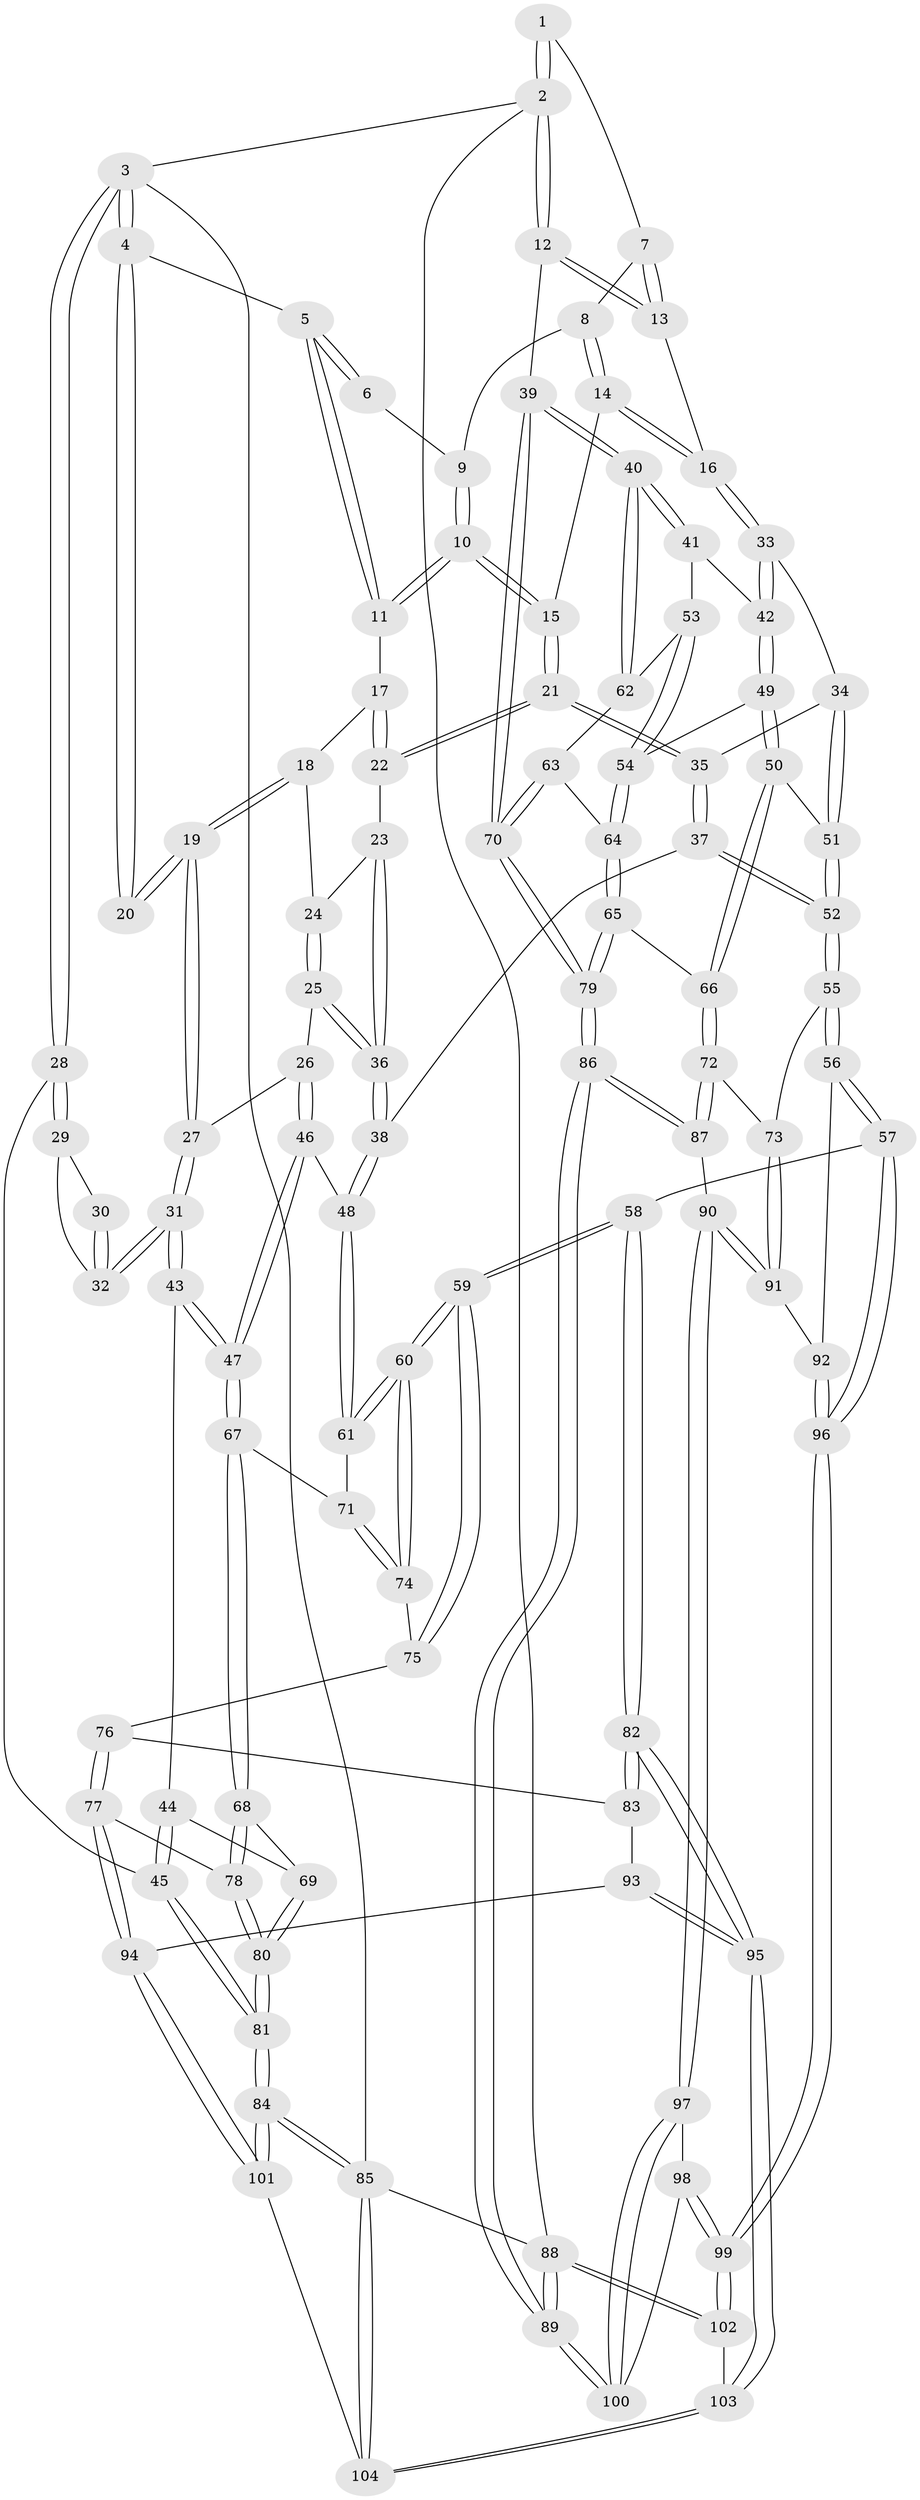 // coarse degree distribution, {4: 0.36585365853658536, 3: 0.1951219512195122, 2: 0.07317073170731707, 11: 0.024390243902439025, 6: 0.12195121951219512, 5: 0.17073170731707318, 7: 0.04878048780487805}
// Generated by graph-tools (version 1.1) at 2025/04/03/04/25 22:04:26]
// undirected, 104 vertices, 257 edges
graph export_dot {
graph [start="1"]
  node [color=gray90,style=filled];
  1 [pos="+0.9424139037504606+0"];
  2 [pos="+1+0"];
  3 [pos="+0+0"];
  4 [pos="+0.20841602157467082+0"];
  5 [pos="+0.4823300015794789+0"];
  6 [pos="+0.7295740369273237+0"];
  7 [pos="+0.8960700251784051+0.05512918653611953"];
  8 [pos="+0.8210703154486012+0.059873908224166945"];
  9 [pos="+0.7809965341740217+0"];
  10 [pos="+0.687067967086923+0.12054138105080614"];
  11 [pos="+0.5074811792136272+0"];
  12 [pos="+1+0.15505829879350244"];
  13 [pos="+1+0.1843324989888671"];
  14 [pos="+0.7712758295995739+0.16031979909276428"];
  15 [pos="+0.7156691952649951+0.1649786526591266"];
  16 [pos="+0.9143531135975902+0.24419065441342785"];
  17 [pos="+0.49522554226451415+0.02008839214547478"];
  18 [pos="+0.3873122773389991+0.16256633401930934"];
  19 [pos="+0.2879381641215365+0.1795993193719964"];
  20 [pos="+0.26007393345323143+0.14833530486434596"];
  21 [pos="+0.6693627174256178+0.23907602040159776"];
  22 [pos="+0.5250399553380808+0.19009110695307344"];
  23 [pos="+0.4852167191847314+0.25361663369368104"];
  24 [pos="+0.39295027174828645+0.17510103971982735"];
  25 [pos="+0.38197307062067853+0.31535191824635944"];
  26 [pos="+0.3717083362895159+0.318059540875834"];
  27 [pos="+0.29939433414214517+0.28122015295330083"];
  28 [pos="+0+0"];
  29 [pos="+0.024025349991251468+0.19093174030338056"];
  30 [pos="+0.24251342665383596+0.1581848311783135"];
  31 [pos="+0.16470405150123887+0.3495925057588679"];
  32 [pos="+0.13338716295931058+0.2959725259549441"];
  33 [pos="+0.8485731717983119+0.37410831731773353"];
  34 [pos="+0.7436148723637396+0.39133082882202536"];
  35 [pos="+0.6690567258614464+0.3805457715893754"];
  36 [pos="+0.46952697093809026+0.31182034524055063"];
  37 [pos="+0.6081076147079929+0.4204321001358149"];
  38 [pos="+0.5790404039832052+0.4246056593203046"];
  39 [pos="+1+0.4803438119169191"];
  40 [pos="+1+0.48061876525337544"];
  41 [pos="+0.9964510203414638+0.4742907778473485"];
  42 [pos="+0.9046700108190168+0.44597793437951033"];
  43 [pos="+0.1517634776118853+0.44395506128488466"];
  44 [pos="+0.08878919527304864+0.47076202947277607"];
  45 [pos="+0+0.5021315605519105"];
  46 [pos="+0.3473758916571369+0.41446435837785095"];
  47 [pos="+0.25167260658930385+0.5066937883853619"];
  48 [pos="+0.5149409749324836+0.49501671420286664"];
  49 [pos="+0.8671093369032244+0.5323159769738245"];
  50 [pos="+0.844470424605865+0.5598746123662256"];
  51 [pos="+0.7878754254090804+0.5700067148861421"];
  52 [pos="+0.716288201006926+0.6387561445438215"];
  53 [pos="+0.9476378476183658+0.5663204917982294"];
  54 [pos="+0.935225585644458+0.5799064064804332"];
  55 [pos="+0.7080743006105329+0.6828776424350815"];
  56 [pos="+0.6748082168026212+0.721272472253996"];
  57 [pos="+0.5988667934640524+0.7495603219286456"];
  58 [pos="+0.5602033769825437+0.7525964964818569"];
  59 [pos="+0.5226700232548314+0.6788757944010666"];
  60 [pos="+0.5146362291095444+0.6497939598199118"];
  61 [pos="+0.511188660678919+0.5028326722003119"];
  62 [pos="+0.9737190694815718+0.5866980302993593"];
  63 [pos="+0.9707752093705898+0.5976416620671821"];
  64 [pos="+0.9295443414290885+0.635514097149212"];
  65 [pos="+0.9261778289770765+0.645387544649126"];
  66 [pos="+0.9036632834073215+0.6584501763601502"];
  67 [pos="+0.2771405859483314+0.5557146794892446"];
  68 [pos="+0.23480033714147142+0.6120656899499393"];
  69 [pos="+0.12110139495954331+0.6457904020786418"];
  70 [pos="+1+0.6338401296148648"];
  71 [pos="+0.28579163543393066+0.5602239669327518"];
  72 [pos="+0.8895908285790719+0.6863469970854098"];
  73 [pos="+0.8582209726177854+0.6971390478342915"];
  74 [pos="+0.3017713606547533+0.5821562862535308"];
  75 [pos="+0.33360470760920824+0.6637108387018342"];
  76 [pos="+0.3335597459786953+0.6651947168625203"];
  77 [pos="+0.2580551162047293+0.8099428794651661"];
  78 [pos="+0.19951155627287284+0.7941744738885245"];
  79 [pos="+1+0.679665461274408"];
  80 [pos="+0.0016575783599764853+0.8265988964672559"];
  81 [pos="+0+0.9177717450251821"];
  82 [pos="+0.5532033252245182+0.7604904788184201"];
  83 [pos="+0.423318489138448+0.7813286242723702"];
  84 [pos="+0+1"];
  85 [pos="+0+1"];
  86 [pos="+1+0.8690059434178624"];
  87 [pos="+0.9736679532775949+0.7860945536643152"];
  88 [pos="+1+1"];
  89 [pos="+1+0.9450054262053181"];
  90 [pos="+0.8578919529809916+0.8438449707959652"];
  91 [pos="+0.8457984465666348+0.836739135958159"];
  92 [pos="+0.7836525159697735+0.8300173624065467"];
  93 [pos="+0.3739433044130061+0.8069271482490719"];
  94 [pos="+0.2727135400043154+0.8204475909486542"];
  95 [pos="+0.47875581709820586+1"];
  96 [pos="+0.7253253584440511+0.9740579104371618"];
  97 [pos="+0.8784121102362099+0.9196239359929247"];
  98 [pos="+0.8335654338052341+0.9931772922391493"];
  99 [pos="+0.7341308513735967+1"];
  100 [pos="+1+0.9434524376354382"];
  101 [pos="+0.29253710592584165+0.9184123452790499"];
  102 [pos="+0.7107521360403962+1"];
  103 [pos="+0.47676877728312267+1"];
  104 [pos="+0.46321470504088763+1"];
  1 -- 2;
  1 -- 2;
  1 -- 7;
  2 -- 3;
  2 -- 12;
  2 -- 12;
  2 -- 88;
  3 -- 4;
  3 -- 4;
  3 -- 28;
  3 -- 28;
  3 -- 85;
  4 -- 5;
  4 -- 20;
  4 -- 20;
  5 -- 6;
  5 -- 6;
  5 -- 11;
  5 -- 11;
  6 -- 9;
  7 -- 8;
  7 -- 13;
  7 -- 13;
  8 -- 9;
  8 -- 14;
  8 -- 14;
  9 -- 10;
  9 -- 10;
  10 -- 11;
  10 -- 11;
  10 -- 15;
  10 -- 15;
  11 -- 17;
  12 -- 13;
  12 -- 13;
  12 -- 39;
  13 -- 16;
  14 -- 15;
  14 -- 16;
  14 -- 16;
  15 -- 21;
  15 -- 21;
  16 -- 33;
  16 -- 33;
  17 -- 18;
  17 -- 22;
  17 -- 22;
  18 -- 19;
  18 -- 19;
  18 -- 24;
  19 -- 20;
  19 -- 20;
  19 -- 27;
  19 -- 27;
  21 -- 22;
  21 -- 22;
  21 -- 35;
  21 -- 35;
  22 -- 23;
  23 -- 24;
  23 -- 36;
  23 -- 36;
  24 -- 25;
  24 -- 25;
  25 -- 26;
  25 -- 36;
  25 -- 36;
  26 -- 27;
  26 -- 46;
  26 -- 46;
  27 -- 31;
  27 -- 31;
  28 -- 29;
  28 -- 29;
  28 -- 45;
  29 -- 30;
  29 -- 32;
  30 -- 32;
  30 -- 32;
  31 -- 32;
  31 -- 32;
  31 -- 43;
  31 -- 43;
  33 -- 34;
  33 -- 42;
  33 -- 42;
  34 -- 35;
  34 -- 51;
  34 -- 51;
  35 -- 37;
  35 -- 37;
  36 -- 38;
  36 -- 38;
  37 -- 38;
  37 -- 52;
  37 -- 52;
  38 -- 48;
  38 -- 48;
  39 -- 40;
  39 -- 40;
  39 -- 70;
  39 -- 70;
  40 -- 41;
  40 -- 41;
  40 -- 62;
  40 -- 62;
  41 -- 42;
  41 -- 53;
  42 -- 49;
  42 -- 49;
  43 -- 44;
  43 -- 47;
  43 -- 47;
  44 -- 45;
  44 -- 45;
  44 -- 69;
  45 -- 81;
  45 -- 81;
  46 -- 47;
  46 -- 47;
  46 -- 48;
  47 -- 67;
  47 -- 67;
  48 -- 61;
  48 -- 61;
  49 -- 50;
  49 -- 50;
  49 -- 54;
  50 -- 51;
  50 -- 66;
  50 -- 66;
  51 -- 52;
  51 -- 52;
  52 -- 55;
  52 -- 55;
  53 -- 54;
  53 -- 54;
  53 -- 62;
  54 -- 64;
  54 -- 64;
  55 -- 56;
  55 -- 56;
  55 -- 73;
  56 -- 57;
  56 -- 57;
  56 -- 92;
  57 -- 58;
  57 -- 96;
  57 -- 96;
  58 -- 59;
  58 -- 59;
  58 -- 82;
  58 -- 82;
  59 -- 60;
  59 -- 60;
  59 -- 75;
  59 -- 75;
  60 -- 61;
  60 -- 61;
  60 -- 74;
  60 -- 74;
  61 -- 71;
  62 -- 63;
  63 -- 64;
  63 -- 70;
  63 -- 70;
  64 -- 65;
  64 -- 65;
  65 -- 66;
  65 -- 79;
  65 -- 79;
  66 -- 72;
  66 -- 72;
  67 -- 68;
  67 -- 68;
  67 -- 71;
  68 -- 69;
  68 -- 78;
  68 -- 78;
  69 -- 80;
  69 -- 80;
  70 -- 79;
  70 -- 79;
  71 -- 74;
  71 -- 74;
  72 -- 73;
  72 -- 87;
  72 -- 87;
  73 -- 91;
  73 -- 91;
  74 -- 75;
  75 -- 76;
  76 -- 77;
  76 -- 77;
  76 -- 83;
  77 -- 78;
  77 -- 94;
  77 -- 94;
  78 -- 80;
  78 -- 80;
  79 -- 86;
  79 -- 86;
  80 -- 81;
  80 -- 81;
  81 -- 84;
  81 -- 84;
  82 -- 83;
  82 -- 83;
  82 -- 95;
  82 -- 95;
  83 -- 93;
  84 -- 85;
  84 -- 85;
  84 -- 101;
  84 -- 101;
  85 -- 88;
  85 -- 104;
  85 -- 104;
  86 -- 87;
  86 -- 87;
  86 -- 89;
  86 -- 89;
  87 -- 90;
  88 -- 89;
  88 -- 89;
  88 -- 102;
  88 -- 102;
  89 -- 100;
  89 -- 100;
  90 -- 91;
  90 -- 91;
  90 -- 97;
  90 -- 97;
  91 -- 92;
  92 -- 96;
  92 -- 96;
  93 -- 94;
  93 -- 95;
  93 -- 95;
  94 -- 101;
  94 -- 101;
  95 -- 103;
  95 -- 103;
  96 -- 99;
  96 -- 99;
  97 -- 98;
  97 -- 100;
  97 -- 100;
  98 -- 99;
  98 -- 99;
  98 -- 100;
  99 -- 102;
  99 -- 102;
  101 -- 104;
  102 -- 103;
  103 -- 104;
  103 -- 104;
}
